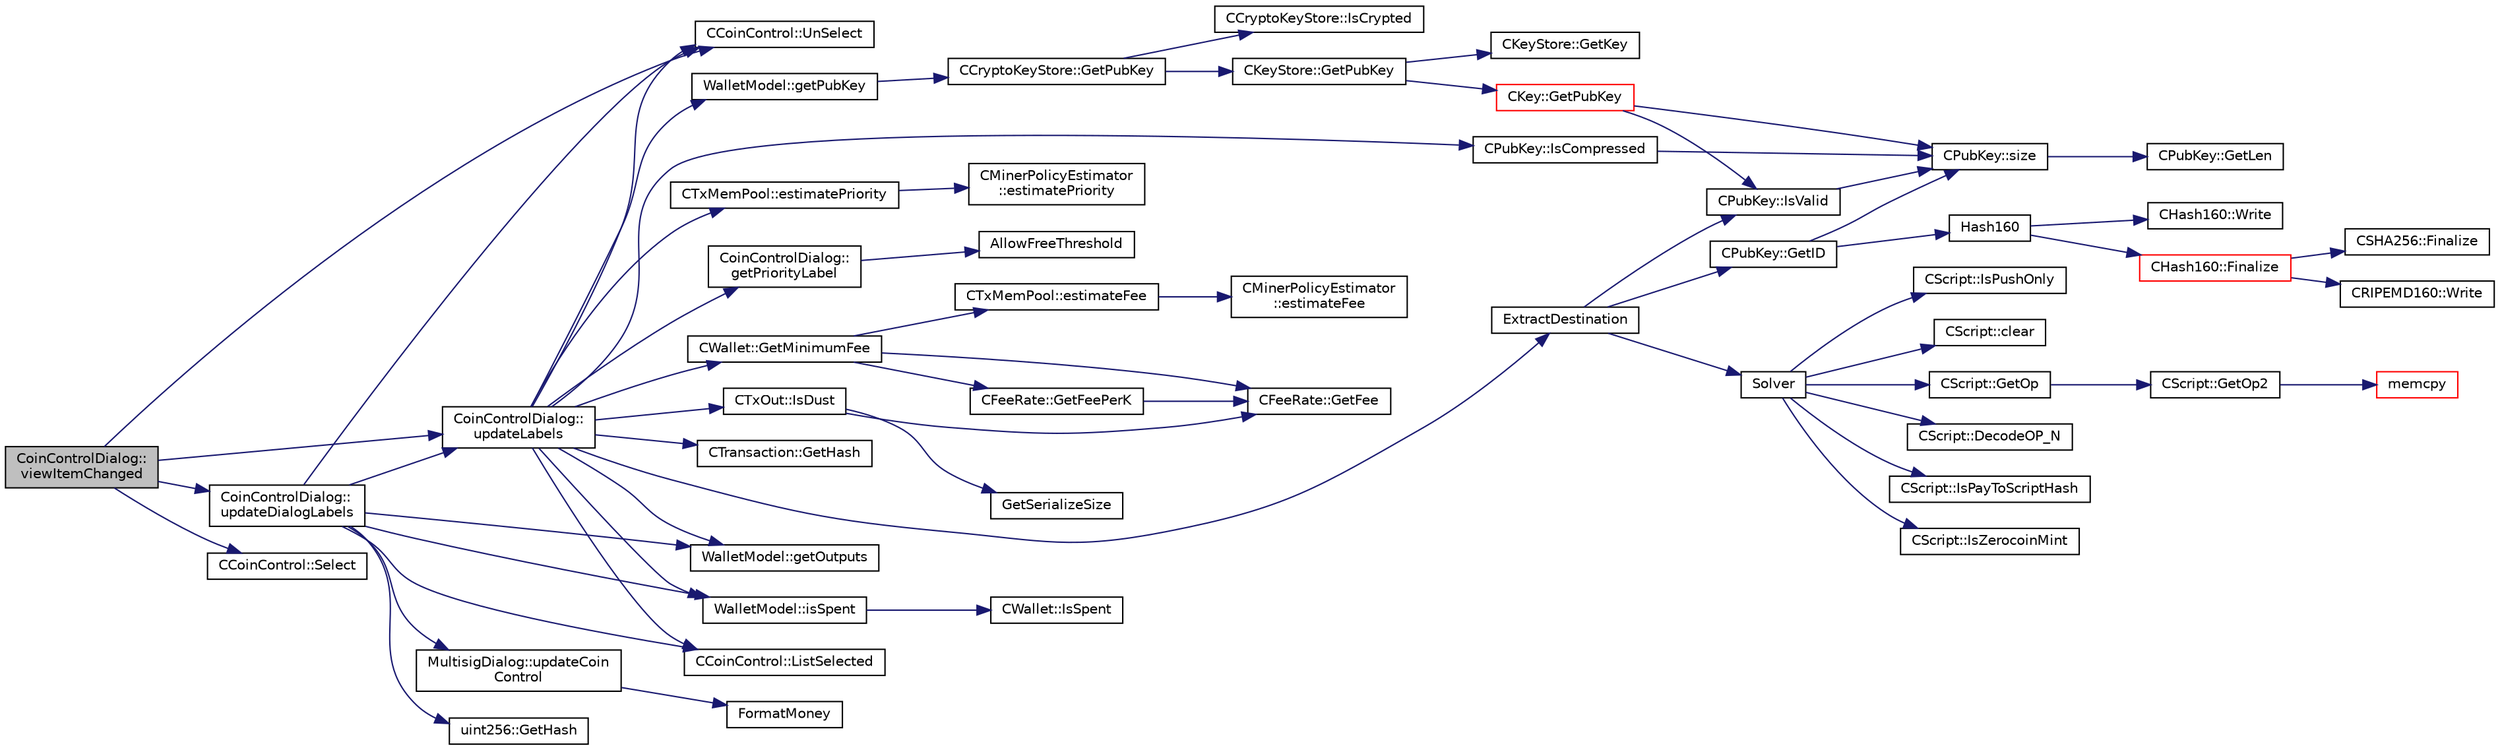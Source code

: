 digraph "CoinControlDialog::viewItemChanged"
{
  edge [fontname="Helvetica",fontsize="10",labelfontname="Helvetica",labelfontsize="10"];
  node [fontname="Helvetica",fontsize="10",shape=record];
  rankdir="LR";
  Node1010 [label="CoinControlDialog::\lviewItemChanged",height=0.2,width=0.4,color="black", fillcolor="grey75", style="filled", fontcolor="black"];
  Node1010 -> Node1011 [color="midnightblue",fontsize="10",style="solid",fontname="Helvetica"];
  Node1011 [label="CCoinControl::UnSelect",height=0.2,width=0.4,color="black", fillcolor="white", style="filled",URL="$class_c_coin_control.html#a7f9b8135840df5907bc49a4c5cb19ba4"];
  Node1010 -> Node1012 [color="midnightblue",fontsize="10",style="solid",fontname="Helvetica"];
  Node1012 [label="CCoinControl::Select",height=0.2,width=0.4,color="black", fillcolor="white", style="filled",URL="$class_c_coin_control.html#a7903e85623ba9b21583bd4018d17546c"];
  Node1010 -> Node1013 [color="midnightblue",fontsize="10",style="solid",fontname="Helvetica"];
  Node1013 [label="CoinControlDialog::\lupdateLabels",height=0.2,width=0.4,color="black", fillcolor="white", style="filled",URL="$class_coin_control_dialog.html#a4fc60e89b097952ff22dc0f9c58c87d9"];
  Node1013 -> Node1014 [color="midnightblue",fontsize="10",style="solid",fontname="Helvetica"];
  Node1014 [label="CTxOut::IsDust",height=0.2,width=0.4,color="black", fillcolor="white", style="filled",URL="$class_c_tx_out.html#ad4440670c7b3a59b46fa44f2f032ded8"];
  Node1014 -> Node1015 [color="midnightblue",fontsize="10",style="solid",fontname="Helvetica"];
  Node1015 [label="GetSerializeSize",height=0.2,width=0.4,color="black", fillcolor="white", style="filled",URL="$serialize_8h.html#a48239e478ae730373d1984fe304ca025"];
  Node1014 -> Node1016 [color="midnightblue",fontsize="10",style="solid",fontname="Helvetica"];
  Node1016 [label="CFeeRate::GetFee",height=0.2,width=0.4,color="black", fillcolor="white", style="filled",URL="$class_c_fee_rate.html#a6a3aef64120ef51ac921318282404b0e"];
  Node1013 -> Node1017 [color="midnightblue",fontsize="10",style="solid",fontname="Helvetica"];
  Node1017 [label="CCoinControl::ListSelected",height=0.2,width=0.4,color="black", fillcolor="white", style="filled",URL="$class_c_coin_control.html#a176b3a32b5f623fe25b8e61ca561422e"];
  Node1013 -> Node1018 [color="midnightblue",fontsize="10",style="solid",fontname="Helvetica"];
  Node1018 [label="WalletModel::getOutputs",height=0.2,width=0.4,color="black", fillcolor="white", style="filled",URL="$class_wallet_model.html#a5237ea4d9724807a05e2944e5ce6f181"];
  Node1013 -> Node1019 [color="midnightblue",fontsize="10",style="solid",fontname="Helvetica"];
  Node1019 [label="CTransaction::GetHash",height=0.2,width=0.4,color="black", fillcolor="white", style="filled",URL="$class_c_transaction.html#a7efd1379de830341417c0bfa23a149aa"];
  Node1013 -> Node1020 [color="midnightblue",fontsize="10",style="solid",fontname="Helvetica"];
  Node1020 [label="WalletModel::isSpent",height=0.2,width=0.4,color="black", fillcolor="white", style="filled",URL="$class_wallet_model.html#acb24dd4388e6daef526667fb365a57b1"];
  Node1020 -> Node1021 [color="midnightblue",fontsize="10",style="solid",fontname="Helvetica"];
  Node1021 [label="CWallet::IsSpent",height=0.2,width=0.4,color="black", fillcolor="white", style="filled",URL="$group__map_wallet.html#ga6adcf1c224ed3c3fe4b0b19f6fca75d8",tooltip="Outpoint is spent if any non-conflicted transaction spends it: "];
  Node1013 -> Node1011 [color="midnightblue",fontsize="10",style="solid",fontname="Helvetica"];
  Node1013 -> Node1022 [color="midnightblue",fontsize="10",style="solid",fontname="Helvetica"];
  Node1022 [label="ExtractDestination",height=0.2,width=0.4,color="black", fillcolor="white", style="filled",URL="$standard_8cpp.html#a951f7e601746ae076afdf3169ecca2fc"];
  Node1022 -> Node1023 [color="midnightblue",fontsize="10",style="solid",fontname="Helvetica"];
  Node1023 [label="Solver",height=0.2,width=0.4,color="black", fillcolor="white", style="filled",URL="$standard_8cpp.html#a6ee6be50bff44464e905680c6fcee6dc",tooltip="Return public keys or hashes from scriptPubKey, for &#39;standard&#39; transaction types. ..."];
  Node1023 -> Node1024 [color="midnightblue",fontsize="10",style="solid",fontname="Helvetica"];
  Node1024 [label="CScript::IsPayToScriptHash",height=0.2,width=0.4,color="black", fillcolor="white", style="filled",URL="$class_c_script.html#a0c3729c606d318923dc06f95d85a0971"];
  Node1023 -> Node1025 [color="midnightblue",fontsize="10",style="solid",fontname="Helvetica"];
  Node1025 [label="CScript::IsZerocoinMint",height=0.2,width=0.4,color="black", fillcolor="white", style="filled",URL="$class_c_script.html#aadeaf93bd9c00abc9e20d082051adac8"];
  Node1023 -> Node1026 [color="midnightblue",fontsize="10",style="solid",fontname="Helvetica"];
  Node1026 [label="CScript::IsPushOnly",height=0.2,width=0.4,color="black", fillcolor="white", style="filled",URL="$class_c_script.html#a090905f875fa5a40e616b319de8e973f",tooltip="Called by IsStandardTx and P2SH/BIP62 VerifyScript (which makes it consensus-critical). "];
  Node1023 -> Node1027 [color="midnightblue",fontsize="10",style="solid",fontname="Helvetica"];
  Node1027 [label="CScript::clear",height=0.2,width=0.4,color="black", fillcolor="white", style="filled",URL="$class_c_script.html#a7b2baf842621f07c4939408acf63377c"];
  Node1023 -> Node1028 [color="midnightblue",fontsize="10",style="solid",fontname="Helvetica"];
  Node1028 [label="CScript::GetOp",height=0.2,width=0.4,color="black", fillcolor="white", style="filled",URL="$class_c_script.html#a94635ed93d8d244ec3acfa83f9ecfe5f"];
  Node1028 -> Node1029 [color="midnightblue",fontsize="10",style="solid",fontname="Helvetica"];
  Node1029 [label="CScript::GetOp2",height=0.2,width=0.4,color="black", fillcolor="white", style="filled",URL="$class_c_script.html#aac2dbe75742054049b0c6de0e9473ef0"];
  Node1029 -> Node1030 [color="midnightblue",fontsize="10",style="solid",fontname="Helvetica"];
  Node1030 [label="memcpy",height=0.2,width=0.4,color="red", fillcolor="white", style="filled",URL="$glibc__compat_8cpp.html#a0f46826ab0466591e136db24394923cf"];
  Node1023 -> Node1032 [color="midnightblue",fontsize="10",style="solid",fontname="Helvetica"];
  Node1032 [label="CScript::DecodeOP_N",height=0.2,width=0.4,color="black", fillcolor="white", style="filled",URL="$class_c_script.html#a7f975fca06b3e9a17da8ba23c7647e2e",tooltip="Encode/decode small integers: "];
  Node1022 -> Node1033 [color="midnightblue",fontsize="10",style="solid",fontname="Helvetica"];
  Node1033 [label="CPubKey::IsValid",height=0.2,width=0.4,color="black", fillcolor="white", style="filled",URL="$class_c_pub_key.html#a4fa94293cf8577fd039b9a133f6c7f30"];
  Node1033 -> Node1034 [color="midnightblue",fontsize="10",style="solid",fontname="Helvetica"];
  Node1034 [label="CPubKey::size",height=0.2,width=0.4,color="black", fillcolor="white", style="filled",URL="$class_c_pub_key.html#a6bb28fcf0a5f799c69f5b7269363b309",tooltip="Simple read-only vector-like interface to the pubkey data. "];
  Node1034 -> Node1035 [color="midnightblue",fontsize="10",style="solid",fontname="Helvetica"];
  Node1035 [label="CPubKey::GetLen",height=0.2,width=0.4,color="black", fillcolor="white", style="filled",URL="$class_c_pub_key.html#a7dc71b3f037c84268dc22de97d7b65fb",tooltip="Compute the length of a pubkey with a given first byte. "];
  Node1022 -> Node1036 [color="midnightblue",fontsize="10",style="solid",fontname="Helvetica"];
  Node1036 [label="CPubKey::GetID",height=0.2,width=0.4,color="black", fillcolor="white", style="filled",URL="$class_c_pub_key.html#a2675f7e6f72eff68e7a5227289feb021",tooltip="Get the KeyID of this public key (hash of its serialization) "];
  Node1036 -> Node1037 [color="midnightblue",fontsize="10",style="solid",fontname="Helvetica"];
  Node1037 [label="Hash160",height=0.2,width=0.4,color="black", fillcolor="white", style="filled",URL="$hash_8h.html#a4490f70ddae16e9e48460a0416a48a6b",tooltip="Compute the 160-bit hash an object. "];
  Node1037 -> Node1038 [color="midnightblue",fontsize="10",style="solid",fontname="Helvetica"];
  Node1038 [label="CHash160::Write",height=0.2,width=0.4,color="black", fillcolor="white", style="filled",URL="$class_c_hash160.html#af56cdd9443013eb68b246aa8450217f2"];
  Node1037 -> Node1039 [color="midnightblue",fontsize="10",style="solid",fontname="Helvetica"];
  Node1039 [label="CHash160::Finalize",height=0.2,width=0.4,color="red", fillcolor="white", style="filled",URL="$class_c_hash160.html#a9bb08e1772002ae1a5d85017ba7952ee"];
  Node1039 -> Node1040 [color="midnightblue",fontsize="10",style="solid",fontname="Helvetica"];
  Node1040 [label="CSHA256::Finalize",height=0.2,width=0.4,color="black", fillcolor="white", style="filled",URL="$class_c_s_h_a256.html#a4259230be0caefa590bc324fc12b9b90"];
  Node1039 -> Node1041 [color="midnightblue",fontsize="10",style="solid",fontname="Helvetica"];
  Node1041 [label="CRIPEMD160::Write",height=0.2,width=0.4,color="black", fillcolor="white", style="filled",URL="$class_c_r_i_p_e_m_d160.html#a221143b9d94af623d07c4f4ba1bf6007"];
  Node1036 -> Node1034 [color="midnightblue",fontsize="10",style="solid",fontname="Helvetica"];
  Node1013 -> Node1043 [color="midnightblue",fontsize="10",style="solid",fontname="Helvetica"];
  Node1043 [label="WalletModel::getPubKey",height=0.2,width=0.4,color="black", fillcolor="white", style="filled",URL="$class_wallet_model.html#abe0b4462654768f301d1f758f7907ca2"];
  Node1043 -> Node1044 [color="midnightblue",fontsize="10",style="solid",fontname="Helvetica"];
  Node1044 [label="CCryptoKeyStore::GetPubKey",height=0.2,width=0.4,color="black", fillcolor="white", style="filled",URL="$class_c_crypto_key_store.html#a20b474adfe6900bb36cd4fd6f9c31380"];
  Node1044 -> Node1045 [color="midnightblue",fontsize="10",style="solid",fontname="Helvetica"];
  Node1045 [label="CCryptoKeyStore::IsCrypted",height=0.2,width=0.4,color="black", fillcolor="white", style="filled",URL="$class_c_crypto_key_store.html#acc8fed44366c98fb481333ca6e867088"];
  Node1044 -> Node1046 [color="midnightblue",fontsize="10",style="solid",fontname="Helvetica"];
  Node1046 [label="CKeyStore::GetPubKey",height=0.2,width=0.4,color="black", fillcolor="white", style="filled",URL="$class_c_key_store.html#ab83687ea4c9df138b21f6ec3e9809f42"];
  Node1046 -> Node1047 [color="midnightblue",fontsize="10",style="solid",fontname="Helvetica"];
  Node1047 [label="CKeyStore::GetKey",height=0.2,width=0.4,color="black", fillcolor="white", style="filled",URL="$class_c_key_store.html#a2dffca468fef2e5da2e42a7c983d968a"];
  Node1046 -> Node1048 [color="midnightblue",fontsize="10",style="solid",fontname="Helvetica"];
  Node1048 [label="CKey::GetPubKey",height=0.2,width=0.4,color="red", fillcolor="white", style="filled",URL="$class_c_key.html#aa1085c59603a62db6ec776300f250337",tooltip="Compute the public key from a private key. "];
  Node1048 -> Node1034 [color="midnightblue",fontsize="10",style="solid",fontname="Helvetica"];
  Node1048 -> Node1033 [color="midnightblue",fontsize="10",style="solid",fontname="Helvetica"];
  Node1013 -> Node1052 [color="midnightblue",fontsize="10",style="solid",fontname="Helvetica"];
  Node1052 [label="CPubKey::IsCompressed",height=0.2,width=0.4,color="black", fillcolor="white", style="filled",URL="$class_c_pub_key.html#a25f8b70340ad20ddab0f80ec4cee9396",tooltip="Check whether this is a compressed public key. "];
  Node1052 -> Node1034 [color="midnightblue",fontsize="10",style="solid",fontname="Helvetica"];
  Node1013 -> Node1053 [color="midnightblue",fontsize="10",style="solid",fontname="Helvetica"];
  Node1053 [label="CTxMemPool::estimatePriority",height=0.2,width=0.4,color="black", fillcolor="white", style="filled",URL="$class_c_tx_mem_pool.html#a225378304025c093d2dc5fcb754ade3b",tooltip="Estimate priority needed to get into the next nBlocks. "];
  Node1053 -> Node1054 [color="midnightblue",fontsize="10",style="solid",fontname="Helvetica"];
  Node1054 [label="CMinerPolicyEstimator\l::estimatePriority",height=0.2,width=0.4,color="black", fillcolor="white", style="filled",URL="$class_c_miner_policy_estimator.html#ae9bb4813622680e6e3b48ea8c0ce41b6"];
  Node1013 -> Node1055 [color="midnightblue",fontsize="10",style="solid",fontname="Helvetica"];
  Node1055 [label="CoinControlDialog::\lgetPriorityLabel",height=0.2,width=0.4,color="black", fillcolor="white", style="filled",URL="$class_coin_control_dialog.html#a82c553c068d383edb52e2c239642d8e4"];
  Node1055 -> Node1056 [color="midnightblue",fontsize="10",style="solid",fontname="Helvetica"];
  Node1056 [label="AllowFreeThreshold",height=0.2,width=0.4,color="black", fillcolor="white", style="filled",URL="$txmempool_8h.html#a51bd4734f99121bdc24323fd5aebacc3"];
  Node1013 -> Node1057 [color="midnightblue",fontsize="10",style="solid",fontname="Helvetica"];
  Node1057 [label="CWallet::GetMinimumFee",height=0.2,width=0.4,color="black", fillcolor="white", style="filled",URL="$group___actions.html#ga64a76474added26d9fbf904b5dd978a8"];
  Node1057 -> Node1016 [color="midnightblue",fontsize="10",style="solid",fontname="Helvetica"];
  Node1057 -> Node1058 [color="midnightblue",fontsize="10",style="solid",fontname="Helvetica"];
  Node1058 [label="CFeeRate::GetFeePerK",height=0.2,width=0.4,color="black", fillcolor="white", style="filled",URL="$class_c_fee_rate.html#ac772be79983433d442d6b871d2fb6e11"];
  Node1058 -> Node1016 [color="midnightblue",fontsize="10",style="solid",fontname="Helvetica"];
  Node1057 -> Node1059 [color="midnightblue",fontsize="10",style="solid",fontname="Helvetica"];
  Node1059 [label="CTxMemPool::estimateFee",height=0.2,width=0.4,color="black", fillcolor="white", style="filled",URL="$class_c_tx_mem_pool.html#a32dd66c128330aed86865c8a61857c6c",tooltip="Estimate fee rate needed to get into the next nBlocks. "];
  Node1059 -> Node1060 [color="midnightblue",fontsize="10",style="solid",fontname="Helvetica"];
  Node1060 [label="CMinerPolicyEstimator\l::estimateFee",height=0.2,width=0.4,color="black", fillcolor="white", style="filled",URL="$class_c_miner_policy_estimator.html#a00b6f58a508ee87999910972f37b3281",tooltip="Can return CFeeRate(0) if we don&#39;t have any data for that many blocks back. "];
  Node1010 -> Node1061 [color="midnightblue",fontsize="10",style="solid",fontname="Helvetica"];
  Node1061 [label="CoinControlDialog::\lupdateDialogLabels",height=0.2,width=0.4,color="black", fillcolor="white", style="filled",URL="$class_coin_control_dialog.html#ae0162e01893a3c85aeeee743c1cb1084"];
  Node1061 -> Node1013 [color="midnightblue",fontsize="10",style="solid",fontname="Helvetica"];
  Node1061 -> Node1017 [color="midnightblue",fontsize="10",style="solid",fontname="Helvetica"];
  Node1061 -> Node1018 [color="midnightblue",fontsize="10",style="solid",fontname="Helvetica"];
  Node1061 -> Node1062 [color="midnightblue",fontsize="10",style="solid",fontname="Helvetica"];
  Node1062 [label="uint256::GetHash",height=0.2,width=0.4,color="black", fillcolor="white", style="filled",URL="$classuint256.html#a6dfa79998c7cb7def7a6c7c0a6915c58"];
  Node1061 -> Node1020 [color="midnightblue",fontsize="10",style="solid",fontname="Helvetica"];
  Node1061 -> Node1011 [color="midnightblue",fontsize="10",style="solid",fontname="Helvetica"];
  Node1061 -> Node1063 [color="midnightblue",fontsize="10",style="solid",fontname="Helvetica"];
  Node1063 [label="MultisigDialog::updateCoin\lControl",height=0.2,width=0.4,color="black", fillcolor="white", style="filled",URL="$class_multisig_dialog.html#ad0e2804a0a618393be5ea6b4752052e2"];
  Node1063 -> Node1064 [color="midnightblue",fontsize="10",style="solid",fontname="Helvetica"];
  Node1064 [label="FormatMoney",height=0.2,width=0.4,color="black", fillcolor="white", style="filled",URL="$utilmoneystr_8cpp.html#ae7d875b4dae822af22b8b8be68f35417",tooltip="Money parsing/formatting utilities. "];
}
